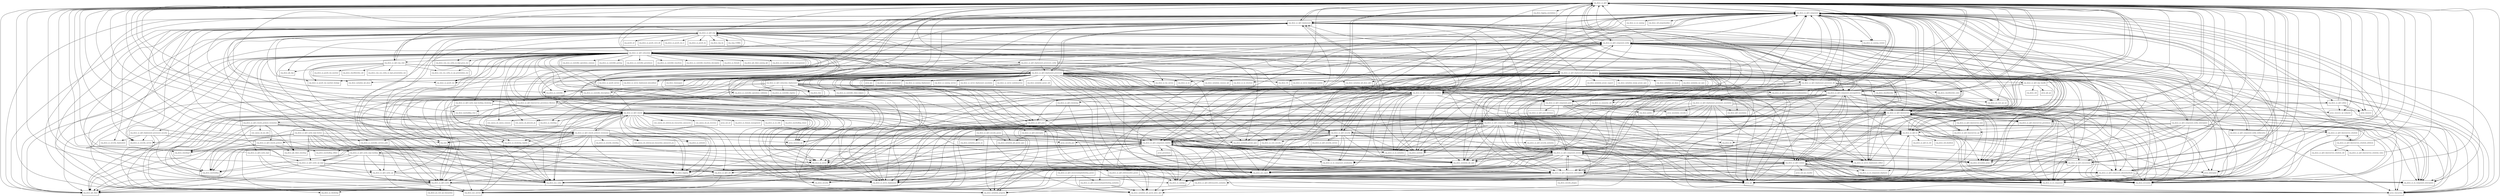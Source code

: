 digraph jboss_as_ejb3_7_4_0_Final_redhat_19_package_dependencies {
  node [shape = box, fontsize=10.0];
  org_jboss_as_ejb3 -> javax_ejb;
  org_jboss_as_ejb3 -> javax_interceptor;
  org_jboss_as_ejb3 -> javax_resource;
  org_jboss_as_ejb3 -> javax_resource_spi;
  org_jboss_as_ejb3 -> javax_resource_spi_endpoint;
  org_jboss_as_ejb3 -> javax_transaction;
  org_jboss_as_ejb3 -> org_jboss_as_controller;
  org_jboss_as_ejb3 -> org_jboss_as_ee_component;
  org_jboss_as_ejb3 -> org_jboss_as_ejb3_component;
  org_jboss_as_ejb3 -> org_jboss_as_ejb3_component_entity;
  org_jboss_as_ejb3 -> org_jboss_as_ejb3_component_messagedriven;
  org_jboss_as_ejb3 -> org_jboss_as_ejb3_component_stateful;
  org_jboss_as_ejb3 -> org_jboss_as_ejb3_concurrency;
  org_jboss_as_ejb3 -> org_jboss_as_ejb3_deployment;
  org_jboss_as_ejb3 -> org_jboss_as_ejb3_subsystem_deployment;
  org_jboss_as_ejb3 -> org_jboss_as_ejb3_timerservice;
  org_jboss_as_ejb3 -> org_jboss_as_ejb3_timerservice_persistence;
  org_jboss_as_ejb3 -> org_jboss_as_ejb3_tx;
  org_jboss_as_ejb3 -> org_jboss_as_naming_context;
  org_jboss_as_ejb3 -> org_jboss_as_server_deployment;
  org_jboss_as_ejb3 -> org_jboss_ejb_client;
  org_jboss_as_ejb3 -> org_jboss_invocation;
  org_jboss_as_ejb3 -> org_jboss_invocation_proxy;
  org_jboss_as_ejb3 -> org_jboss_jandex;
  org_jboss_as_ejb3 -> org_jboss_jca_core_spi_rar;
  org_jboss_as_ejb3 -> org_jboss_logging;
  org_jboss_as_ejb3 -> org_jboss_logging_annotations;
  org_jboss_as_ejb3 -> org_jboss_metadata_ejb_spec;
  org_jboss_as_ejb3 -> org_jboss_msc_service;
  org_jboss_as_ejb3 -> org_jboss_remoting3;
  org_jboss_as_ejb3_cache -> javax_transaction;
  org_jboss_as_ejb3_cache -> org_jboss_as_clustering;
  org_jboss_as_ejb3_cache -> org_jboss_as_ejb3;
  org_jboss_as_ejb3_cache -> org_jboss_as_ejb3_component_stateful;
  org_jboss_as_ejb3_cache -> org_jboss_ejb_client;
  org_jboss_as_ejb3_cache -> org_jboss_jca_core_spi_transaction;
  org_jboss_as_ejb3_cache -> org_jboss_metadata_ejb_parser_jboss_ejb3;
  org_jboss_as_ejb3_cache -> org_jboss_metadata_property;
  org_jboss_as_ejb3_cache -> org_jboss_msc_service;
  org_jboss_as_ejb3_cache_impl -> org_jboss_as_ejb3;
  org_jboss_as_ejb3_cache_impl -> org_jboss_as_ejb3_cache;
  org_jboss_as_ejb3_cache_impl -> org_jboss_as_ejb3_cache_spi;
  org_jboss_as_ejb3_cache_impl -> org_jboss_as_ejb3_cache_spi_impl;
  org_jboss_as_ejb3_cache_impl_backing -> javax_ejb;
  org_jboss_as_ejb3_cache_impl_backing -> org_jboss_as_ejb3;
  org_jboss_as_ejb3_cache_impl_backing -> org_jboss_as_ejb3_cache;
  org_jboss_as_ejb3_cache_impl_backing -> org_jboss_as_ejb3_cache_spi;
  org_jboss_as_ejb3_cache_impl_backing -> org_jboss_as_ejb3_cache_spi_impl;
  org_jboss_as_ejb3_cache_impl_backing -> org_jboss_as_ejb3_component_stateful;
  org_jboss_as_ejb3_cache_impl_backing -> org_jboss_as_server;
  org_jboss_as_ejb3_cache_impl_backing -> org_jboss_ejb_client;
  org_jboss_as_ejb3_cache_impl_backing -> org_jboss_logging;
  org_jboss_as_ejb3_cache_impl_backing -> org_jboss_marshalling;
  org_jboss_as_ejb3_cache_impl_backing_clustering -> org_jboss_as_clustering_registry;
  org_jboss_as_ejb3_cache_impl_backing_clustering -> org_jboss_as_ejb3_cache_spi;
  org_jboss_as_ejb3_cache_impl_backing_clustering -> org_jboss_as_ejb3_remote;
  org_jboss_as_ejb3_cache_impl_backing_clustering -> org_jboss_msc_inject;
  org_jboss_as_ejb3_cache_impl_backing_clustering -> org_jboss_msc_service;
  org_jboss_as_ejb3_cache_impl_backing_clustering -> org_jboss_msc_value;
  org_jboss_as_ejb3_cache_impl_factory -> org_jboss_as_controller_services_path;
  org_jboss_as_ejb3_cache_impl_factory -> org_jboss_as_ejb3_cache;
  org_jboss_as_ejb3_cache_impl_factory -> org_jboss_as_ejb3_cache_impl;
  org_jboss_as_ejb3_cache_impl_factory -> org_jboss_as_ejb3_cache_impl_backing;
  org_jboss_as_ejb3_cache_impl_factory -> org_jboss_as_ejb3_cache_spi;
  org_jboss_as_ejb3_cache_impl_factory -> org_jboss_as_ejb3_cache_spi_impl;
  org_jboss_as_ejb3_cache_impl_factory -> org_jboss_as_ejb3_component_stateful;
  org_jboss_as_ejb3_cache_impl_factory -> org_jboss_as_server;
  org_jboss_as_ejb3_cache_impl_factory -> org_jboss_msc_inject;
  org_jboss_as_ejb3_cache_impl_factory -> org_jboss_msc_service;
  org_jboss_as_ejb3_cache_impl_factory -> org_jboss_msc_value;
  org_jboss_as_ejb3_cache_spi -> javax_ejb;
  org_jboss_as_ejb3_cache_spi -> org_jboss_as_ejb3_cache;
  org_jboss_as_ejb3_cache_spi -> org_jboss_as_ejb3_component_stateful;
  org_jboss_as_ejb3_cache_spi -> org_jboss_msc_service;
  org_jboss_as_ejb3_cache_spi_impl -> javax_ejb;
  org_jboss_as_ejb3_cache_spi_impl -> org_jboss_as_ejb3;
  org_jboss_as_ejb3_cache_spi_impl -> org_jboss_as_ejb3_cache;
  org_jboss_as_ejb3_cache_spi_impl -> org_jboss_as_ejb3_cache_spi;
  org_jboss_as_ejb3_cache_spi_impl -> org_jboss_as_ejb3_component_stateful;
  org_jboss_as_ejb3_cache_spi_impl -> org_jboss_ejb_client;
  org_jboss_as_ejb3_cache_spi_impl -> org_jboss_logging;
  org_jboss_as_ejb3_cache_spi_impl -> org_jboss_marshalling;
  org_jboss_as_ejb3_clustering -> org_jboss_metadata_ejb_parser_jboss_ejb3;
  org_jboss_as_ejb3_clustering -> org_jboss_metadata_property;
  org_jboss_as_ejb3_component -> javax_ejb;
  org_jboss_as_ejb3_component -> javax_interceptor;
  org_jboss_as_ejb3_component -> javax_resource;
  org_jboss_as_ejb3_component -> javax_resource_spi;
  org_jboss_as_ejb3_component -> javax_transaction;
  org_jboss_as_ejb3_component -> org_jboss_as_connector_util;
  org_jboss_as_ejb3_component -> org_jboss_as_core_security;
  org_jboss_as_ejb3_component -> org_jboss_as_ee;
  org_jboss_as_ejb3_component -> org_jboss_as_ee_component;
  org_jboss_as_ejb3_component -> org_jboss_as_ee_component_interceptors;
  org_jboss_as_ejb3_component -> org_jboss_as_ee_naming;
  org_jboss_as_ejb3_component -> org_jboss_as_ejb3;
  org_jboss_as_ejb3_component -> org_jboss_as_ejb3_component_allowedmethods;
  org_jboss_as_ejb3_component -> org_jboss_as_ejb3_component_interceptors;
  org_jboss_as_ejb3_component -> org_jboss_as_ejb3_component_invocationmetrics;
  org_jboss_as_ejb3_component -> org_jboss_as_ejb3_concurrency;
  org_jboss_as_ejb3_component -> org_jboss_as_ejb3_context;
  org_jboss_as_ejb3_component -> org_jboss_as_ejb3_deployment;
  org_jboss_as_ejb3_component -> org_jboss_as_ejb3_inflow;
  org_jboss_as_ejb3_component -> org_jboss_as_ejb3_remote;
  org_jboss_as_ejb3_component -> org_jboss_as_ejb3_security;
  org_jboss_as_ejb3_component -> org_jboss_as_ejb3_timerservice;
  org_jboss_as_ejb3_component -> org_jboss_as_ejb3_tx;
  org_jboss_as_ejb3_component -> org_jboss_as_naming;
  org_jboss_as_ejb3_component -> org_jboss_as_naming_context;
  org_jboss_as_ejb3_component -> org_jboss_as_security_service;
  org_jboss_as_ejb3_component -> org_jboss_as_server;
  org_jboss_as_ejb3_component -> org_jboss_as_server_deployment;
  org_jboss_as_ejb3_component -> org_jboss_as_server_deployment_reflect;
  org_jboss_as_ejb3_component -> org_jboss_as_txn_service;
  org_jboss_as_ejb3_component -> org_jboss_ejb_client;
  org_jboss_as_ejb3_component -> org_jboss_invocation;
  org_jboss_as_ejb3_component -> org_jboss_invocation_proxy;
  org_jboss_as_ejb3_component -> org_jboss_jca_core_spi_rar;
  org_jboss_as_ejb3_component -> org_jboss_logging;
  org_jboss_as_ejb3_component -> org_jboss_metadata_ejb_spec;
  org_jboss_as_ejb3_component -> org_jboss_metadata_javaee_spec;
  org_jboss_as_ejb3_component -> org_jboss_msc_inject;
  org_jboss_as_ejb3_component -> org_jboss_msc_service;
  org_jboss_as_ejb3_component -> org_jboss_msc_value;
  org_jboss_as_ejb3_component -> org_jboss_util_propertyeditor;
  org_jboss_as_ejb3_component_allowedmethods -> org_jboss_as_ee_component;
  org_jboss_as_ejb3_component_allowedmethods -> org_jboss_as_ee_component_interceptors;
  org_jboss_as_ejb3_component_allowedmethods -> org_jboss_as_ejb3;
  org_jboss_as_ejb3_component_allowedmethods -> org_jboss_as_ejb3_component;
  org_jboss_as_ejb3_component_allowedmethods -> org_jboss_as_ejb3_component_stateful;
  org_jboss_as_ejb3_component_allowedmethods -> org_jboss_as_ejb3_context;
  org_jboss_as_ejb3_component_allowedmethods -> org_jboss_invocation;
  org_jboss_as_ejb3_component_entity -> javax_ejb;
  org_jboss_as_ejb3_component_entity -> javax_transaction;
  org_jboss_as_ejb3_component_entity -> org_jboss_as_ee_component;
  org_jboss_as_ejb3_component_entity -> org_jboss_as_ee_component_interceptors;
  org_jboss_as_ejb3_component_entity -> org_jboss_as_ee_component_serialization;
  org_jboss_as_ejb3_component_entity -> org_jboss_as_ejb3;
  org_jboss_as_ejb3_component_entity -> org_jboss_as_ejb3_component;
  org_jboss_as_ejb3_component_entity -> org_jboss_as_ejb3_component_allowedmethods;
  org_jboss_as_ejb3_component_entity -> org_jboss_as_ejb3_component_entity_entitycache;
  org_jboss_as_ejb3_component_entity -> org_jboss_as_ejb3_component_entity_interceptors;
  org_jboss_as_ejb3_component_entity -> org_jboss_as_ejb3_component_interceptors;
  org_jboss_as_ejb3_component_entity -> org_jboss_as_ejb3_component_pool;
  org_jboss_as_ejb3_component_entity -> org_jboss_as_ejb3_context;
  org_jboss_as_ejb3_component_entity -> org_jboss_as_ejb3_deployment;
  org_jboss_as_ejb3_component_entity -> org_jboss_as_ejb3_pool;
  org_jboss_as_ejb3_component_entity -> org_jboss_as_ejb3_subsystem;
  org_jboss_as_ejb3_component_entity -> org_jboss_as_ejb3_timerservice;
  org_jboss_as_ejb3_component_entity -> org_jboss_as_ejb3_tx;
  org_jboss_as_ejb3_component_entity -> org_jboss_as_naming;
  org_jboss_as_ejb3_component_entity -> org_jboss_as_server_deployment;
  org_jboss_as_ejb3_component_entity -> org_jboss_as_server_deployment_reflect;
  org_jboss_as_ejb3_component_entity -> org_jboss_ejb_client;
  org_jboss_as_ejb3_component_entity -> org_jboss_invocation;
  org_jboss_as_ejb3_component_entity -> org_jboss_invocation_proxy;
  org_jboss_as_ejb3_component_entity -> org_jboss_metadata_ejb_spec;
  org_jboss_as_ejb3_component_entity -> org_jboss_modules;
  org_jboss_as_ejb3_component_entity -> org_jboss_msc_inject;
  org_jboss_as_ejb3_component_entity -> org_jboss_msc_service;
  org_jboss_as_ejb3_component_entity -> org_jboss_msc_value;
  org_jboss_as_ejb3_component_entity_entitycache -> javax_ejb;
  org_jboss_as_ejb3_component_entity_entitycache -> javax_transaction;
  org_jboss_as_ejb3_component_entity_entitycache -> org_jboss_as_ejb3;
  org_jboss_as_ejb3_component_entity_entitycache -> org_jboss_as_ejb3_component_entity;
  org_jboss_as_ejb3_component_entity_interceptors -> javax_ejb;
  org_jboss_as_ejb3_component_entity_interceptors -> javax_transaction;
  org_jboss_as_ejb3_component_entity_interceptors -> org_jboss_as_ee_component;
  org_jboss_as_ejb3_component_entity_interceptors -> org_jboss_as_ee_component_interceptors;
  org_jboss_as_ejb3_component_entity_interceptors -> org_jboss_as_ejb3;
  org_jboss_as_ejb3_component_entity_interceptors -> org_jboss_as_ejb3_component;
  org_jboss_as_ejb3_component_entity_interceptors -> org_jboss_as_ejb3_component_entity;
  org_jboss_as_ejb3_component_entity_interceptors -> org_jboss_as_ejb3_component_entity_entitycache;
  org_jboss_as_ejb3_component_entity_interceptors -> org_jboss_as_ejb3_component_interceptors;
  org_jboss_as_ejb3_component_entity_interceptors -> org_jboss_as_ejb3_component_stateful;
  org_jboss_as_ejb3_component_entity_interceptors -> org_jboss_as_ejb3_timerservice_spi;
  org_jboss_as_ejb3_component_entity_interceptors -> org_jboss_as_ejb3_tx;
  org_jboss_as_ejb3_component_entity_interceptors -> org_jboss_as_naming;
  org_jboss_as_ejb3_component_entity_interceptors -> org_jboss_invocation;
  org_jboss_as_ejb3_component_entity_interceptors -> org_jboss_msc_value;
  org_jboss_as_ejb3_component_interceptors -> javax_ejb;
  org_jboss_as_ejb3_component_interceptors -> org_jboss_as_ee_component;
  org_jboss_as_ejb3_component_interceptors -> org_jboss_as_ee_component_interceptors;
  org_jboss_as_ejb3_component_interceptors -> org_jboss_as_ejb3;
  org_jboss_as_ejb3_component_interceptors -> org_jboss_as_ejb3_component;
  org_jboss_as_ejb3_component_interceptors -> org_jboss_as_ejb3_component_session;
  org_jboss_as_ejb3_component_interceptors -> org_jboss_as_ejb3_context;
  org_jboss_as_ejb3_component_interceptors -> org_jboss_as_ejb3_tx;
  org_jboss_as_ejb3_component_interceptors -> org_jboss_as_naming;
  org_jboss_as_ejb3_component_interceptors -> org_jboss_as_server_deployment;
  org_jboss_as_ejb3_component_interceptors -> org_jboss_ejb_client;
  org_jboss_as_ejb3_component_interceptors -> org_jboss_invocation;
  org_jboss_as_ejb3_component_interceptors -> org_jboss_msc_value;
  org_jboss_as_ejb3_component_interceptors -> org_jboss_security;
  org_jboss_as_ejb3_component_interceptors -> org_jboss_security_plugins;
  org_jboss_as_ejb3_component_invocationmetrics -> org_jboss_as_ejb3_component;
  org_jboss_as_ejb3_component_invocationmetrics -> org_jboss_as_ejb3_component_interceptors;
  org_jboss_as_ejb3_component_invocationmetrics -> org_jboss_invocation;
  org_jboss_as_ejb3_component_messagedriven -> javax_ejb;
  org_jboss_as_ejb3_component_messagedriven -> javax_resource;
  org_jboss_as_ejb3_component_messagedriven -> javax_resource_spi;
  org_jboss_as_ejb3_component_messagedriven -> javax_resource_spi_endpoint;
  org_jboss_as_ejb3_component_messagedriven -> javax_transaction;
  org_jboss_as_ejb3_component_messagedriven -> org_jboss_as_connector_util;
  org_jboss_as_ejb3_component_messagedriven -> org_jboss_as_ee_component;
  org_jboss_as_ejb3_component_messagedriven -> org_jboss_as_ee_component_interceptors;
  org_jboss_as_ejb3_component_messagedriven -> org_jboss_as_ee_metadata;
  org_jboss_as_ejb3_component_messagedriven -> org_jboss_as_ejb3;
  org_jboss_as_ejb3_component_messagedriven -> org_jboss_as_ejb3_component;
  org_jboss_as_ejb3_component_messagedriven -> org_jboss_as_ejb3_component_allowedmethods;
  org_jboss_as_ejb3_component_messagedriven -> org_jboss_as_ejb3_component_interceptors;
  org_jboss_as_ejb3_component_messagedriven -> org_jboss_as_ejb3_component_pool;
  org_jboss_as_ejb3_component_messagedriven -> org_jboss_as_ejb3_context;
  org_jboss_as_ejb3_component_messagedriven -> org_jboss_as_ejb3_deployment;
  org_jboss_as_ejb3_component_messagedriven -> org_jboss_as_ejb3_inflow;
  org_jboss_as_ejb3_component_messagedriven -> org_jboss_as_ejb3_pool;
  org_jboss_as_ejb3_component_messagedriven -> org_jboss_as_ejb3_tx;
  org_jboss_as_ejb3_component_messagedriven -> org_jboss_as_server_deployment;
  org_jboss_as_ejb3_component_messagedriven -> org_jboss_as_server_deployment_reflect;
  org_jboss_as_ejb3_component_messagedriven -> org_jboss_invocation;
  org_jboss_as_ejb3_component_messagedriven -> org_jboss_invocation_proxy;
  org_jboss_as_ejb3_component_messagedriven -> org_jboss_jca_core_spi_rar;
  org_jboss_as_ejb3_component_messagedriven -> org_jboss_metadata_ejb_spec;
  org_jboss_as_ejb3_component_messagedriven -> org_jboss_modules;
  org_jboss_as_ejb3_component_messagedriven -> org_jboss_msc_inject;
  org_jboss_as_ejb3_component_messagedriven -> org_jboss_msc_service;
  org_jboss_as_ejb3_component_messagedriven -> org_jboss_msc_value;
  org_jboss_as_ejb3_component_pool -> javax_ejb;
  org_jboss_as_ejb3_component_pool -> org_jboss_as_ee_component;
  org_jboss_as_ejb3_component_pool -> org_jboss_as_ejb3;
  org_jboss_as_ejb3_component_pool -> org_jboss_as_ejb3_component;
  org_jboss_as_ejb3_component_pool -> org_jboss_as_ejb3_component_interceptors;
  org_jboss_as_ejb3_component_pool -> org_jboss_as_ejb3_pool;
  org_jboss_as_ejb3_component_pool -> org_jboss_as_ejb3_pool_strictmax;
  org_jboss_as_ejb3_component_pool -> org_jboss_as_ejb3_tx;
  org_jboss_as_ejb3_component_pool -> org_jboss_invocation;
  org_jboss_as_ejb3_component_pool -> org_jboss_msc_service;
  org_jboss_as_ejb3_component_session -> javax_ejb;
  org_jboss_as_ejb3_component_session -> org_jboss_as_ee_component;
  org_jboss_as_ejb3_component_session -> org_jboss_as_ee_component_interceptors;
  org_jboss_as_ejb3_component_session -> org_jboss_as_ee_component_serialization;
  org_jboss_as_ejb3_component_session -> org_jboss_as_ejb3;
  org_jboss_as_ejb3_component_session -> org_jboss_as_ejb3_component;
  org_jboss_as_ejb3_component_session -> org_jboss_as_ejb3_component_allowedmethods;
  org_jboss_as_ejb3_component_session -> org_jboss_as_ejb3_component_interceptors;
  org_jboss_as_ejb3_component_session -> org_jboss_as_ejb3_concurrency;
  org_jboss_as_ejb3_component_session -> org_jboss_as_ejb3_context;
  org_jboss_as_ejb3_component_session -> org_jboss_as_ejb3_deployment;
  org_jboss_as_ejb3_component_session -> org_jboss_as_ejb3_tx;
  org_jboss_as_ejb3_component_session -> org_jboss_as_naming;
  org_jboss_as_ejb3_component_session -> org_jboss_as_server;
  org_jboss_as_ejb3_component_session -> org_jboss_as_server_deployment;
  org_jboss_as_ejb3_component_session -> org_jboss_as_server_deployment_reflect;
  org_jboss_as_ejb3_component_session -> org_jboss_ejb_client;
  org_jboss_as_ejb3_component_session -> org_jboss_invocation;
  org_jboss_as_ejb3_component_session -> org_jboss_invocation_proxy;
  org_jboss_as_ejb3_component_session -> org_jboss_metadata_ejb_spec;
  org_jboss_as_ejb3_component_session -> org_jboss_msc_inject;
  org_jboss_as_ejb3_component_session -> org_jboss_msc_service;
  org_jboss_as_ejb3_component_session -> org_jboss_msc_value;
  org_jboss_as_ejb3_component_singleton -> javax_ejb;
  org_jboss_as_ejb3_component_singleton -> org_jboss_as_ee_component;
  org_jboss_as_ejb3_component_singleton -> org_jboss_as_ee_component_interceptors;
  org_jboss_as_ejb3_component_singleton -> org_jboss_as_ee_component_serialization;
  org_jboss_as_ejb3_component_singleton -> org_jboss_as_ee_metadata;
  org_jboss_as_ejb3_component_singleton -> org_jboss_as_ejb3;
  org_jboss_as_ejb3_component_singleton -> org_jboss_as_ejb3_component;
  org_jboss_as_ejb3_component_singleton -> org_jboss_as_ejb3_component_allowedmethods;
  org_jboss_as_ejb3_component_singleton -> org_jboss_as_ejb3_component_interceptors;
  org_jboss_as_ejb3_component_singleton -> org_jboss_as_ejb3_component_session;
  org_jboss_as_ejb3_component_singleton -> org_jboss_as_ejb3_concurrency;
  org_jboss_as_ejb3_component_singleton -> org_jboss_as_ejb3_deployment;
  org_jboss_as_ejb3_component_singleton -> org_jboss_as_ejb3_security;
  org_jboss_as_ejb3_component_singleton -> org_jboss_as_ejb3_tx;
  org_jboss_as_ejb3_component_singleton -> org_jboss_as_server;
  org_jboss_as_ejb3_component_singleton -> org_jboss_as_server_deployment;
  org_jboss_as_ejb3_component_singleton -> org_jboss_as_server_deployment_reflect;
  org_jboss_as_ejb3_component_singleton -> org_jboss_ejb_client;
  org_jboss_as_ejb3_component_singleton -> org_jboss_invocation;
  org_jboss_as_ejb3_component_singleton -> org_jboss_invocation_proxy;
  org_jboss_as_ejb3_component_singleton -> org_jboss_metadata_ejb_spec;
  org_jboss_as_ejb3_component_singleton -> org_jboss_modules;
  org_jboss_as_ejb3_component_singleton -> org_jboss_msc_inject;
  org_jboss_as_ejb3_component_singleton -> org_jboss_msc_service;
  org_jboss_as_ejb3_component_singleton -> org_jboss_msc_value;
  org_jboss_as_ejb3_component_stateful -> javax_ejb;
  org_jboss_as_ejb3_component_stateful -> javax_persistence;
  org_jboss_as_ejb3_component_stateful -> javax_transaction;
  org_jboss_as_ejb3_component_stateful -> org_jboss_as_clustering;
  org_jboss_as_ejb3_component_stateful -> org_jboss_as_ee_component;
  org_jboss_as_ejb3_component_stateful -> org_jboss_as_ee_component_interceptors;
  org_jboss_as_ejb3_component_stateful -> org_jboss_as_ee_component_serialization;
  org_jboss_as_ejb3_component_stateful -> org_jboss_as_ee_metadata;
  org_jboss_as_ejb3_component_stateful -> org_jboss_as_ejb3;
  org_jboss_as_ejb3_component_stateful -> org_jboss_as_ejb3_cache;
  org_jboss_as_ejb3_component_stateful -> org_jboss_as_ejb3_cache_impl_backing;
  org_jboss_as_ejb3_component_stateful -> org_jboss_as_ejb3_cache_spi_impl;
  org_jboss_as_ejb3_component_stateful -> org_jboss_as_ejb3_component;
  org_jboss_as_ejb3_component_stateful -> org_jboss_as_ejb3_component_allowedmethods;
  org_jboss_as_ejb3_component_stateful -> org_jboss_as_ejb3_component_interceptors;
  org_jboss_as_ejb3_component_stateful -> org_jboss_as_ejb3_component_session;
  org_jboss_as_ejb3_component_stateful -> org_jboss_as_ejb3_concurrency;
  org_jboss_as_ejb3_component_stateful -> org_jboss_as_ejb3_deployment;
  org_jboss_as_ejb3_component_stateful -> org_jboss_as_ejb3_tx;
  org_jboss_as_ejb3_component_stateful -> org_jboss_as_naming;
  org_jboss_as_ejb3_component_stateful -> org_jboss_as_server;
  org_jboss_as_ejb3_component_stateful -> org_jboss_as_server_deployment;
  org_jboss_as_ejb3_component_stateful -> org_jboss_as_server_deployment_reflect;
  org_jboss_as_ejb3_component_stateful -> org_jboss_ejb_client;
  org_jboss_as_ejb3_component_stateful -> org_jboss_invocation;
  org_jboss_as_ejb3_component_stateful -> org_jboss_invocation_proxy;
  org_jboss_as_ejb3_component_stateful -> org_jboss_marshalling;
  org_jboss_as_ejb3_component_stateful -> org_jboss_marshalling_reflect;
  org_jboss_as_ejb3_component_stateful -> org_jboss_metadata_ejb_spec;
  org_jboss_as_ejb3_component_stateful -> org_jboss_modules;
  org_jboss_as_ejb3_component_stateful -> org_jboss_msc_inject;
  org_jboss_as_ejb3_component_stateful -> org_jboss_msc_service;
  org_jboss_as_ejb3_component_stateful -> org_jboss_msc_value;
  org_jboss_as_ejb3_component_stateless -> javax_ejb;
  org_jboss_as_ejb3_component_stateless -> org_jboss_as_ee_component;
  org_jboss_as_ejb3_component_stateless -> org_jboss_as_ee_component_interceptors;
  org_jboss_as_ejb3_component_stateless -> org_jboss_as_ee_component_serialization;
  org_jboss_as_ejb3_component_stateless -> org_jboss_as_ee_metadata;
  org_jboss_as_ejb3_component_stateless -> org_jboss_as_ejb3;
  org_jboss_as_ejb3_component_stateless -> org_jboss_as_ejb3_cache;
  org_jboss_as_ejb3_component_stateless -> org_jboss_as_ejb3_cache_impl_backing_clustering;
  org_jboss_as_ejb3_component_stateless -> org_jboss_as_ejb3_component;
  org_jboss_as_ejb3_component_stateless -> org_jboss_as_ejb3_component_allowedmethods;
  org_jboss_as_ejb3_component_stateless -> org_jboss_as_ejb3_component_interceptors;
  org_jboss_as_ejb3_component_stateless -> org_jboss_as_ejb3_component_pool;
  org_jboss_as_ejb3_component_stateless -> org_jboss_as_ejb3_component_session;
  org_jboss_as_ejb3_component_stateless -> org_jboss_as_ejb3_deployment;
  org_jboss_as_ejb3_component_stateless -> org_jboss_as_ejb3_pool;
  org_jboss_as_ejb3_component_stateless -> org_jboss_as_ejb3_tx;
  org_jboss_as_ejb3_component_stateless -> org_jboss_as_server_deployment;
  org_jboss_as_ejb3_component_stateless -> org_jboss_as_server_deployment_reflect;
  org_jboss_as_ejb3_component_stateless -> org_jboss_ejb_client;
  org_jboss_as_ejb3_component_stateless -> org_jboss_invocation;
  org_jboss_as_ejb3_component_stateless -> org_jboss_invocation_proxy;
  org_jboss_as_ejb3_component_stateless -> org_jboss_metadata_ejb_spec;
  org_jboss_as_ejb3_component_stateless -> org_jboss_modules;
  org_jboss_as_ejb3_component_stateless -> org_jboss_msc_inject;
  org_jboss_as_ejb3_component_stateless -> org_jboss_msc_service;
  org_jboss_as_ejb3_component_stateless -> org_jboss_msc_value;
  org_jboss_as_ejb3_concurrency -> javax_ejb;
  org_jboss_as_ejb3_concurrency -> javax_interceptor;
  org_jboss_as_ejb3_concurrency -> org_jboss_as_ee_component;
  org_jboss_as_ejb3_concurrency -> org_jboss_as_ejb3;
  org_jboss_as_ejb3_concurrency -> org_jboss_invocation;
  org_jboss_as_ejb3_concurrency -> org_jboss_logging;
  org_jboss_as_ejb3_context -> javax_ejb;
  org_jboss_as_ejb3_context -> javax_transaction;
  org_jboss_as_ejb3_context -> javax_xml_rpc_handler;
  org_jboss_as_ejb3_context -> org_jboss_as_ee_component;
  org_jboss_as_ejb3_context -> org_jboss_as_ee_component_deployers;
  org_jboss_as_ejb3_context -> org_jboss_as_ejb3;
  org_jboss_as_ejb3_context -> org_jboss_as_ejb3_component;
  org_jboss_as_ejb3_context -> org_jboss_as_ejb3_component_allowedmethods;
  org_jboss_as_ejb3_context -> org_jboss_as_ejb3_component_entity;
  org_jboss_as_ejb3_context -> org_jboss_as_ejb3_component_interceptors;
  org_jboss_as_ejb3_context -> org_jboss_as_ejb3_component_messagedriven;
  org_jboss_as_ejb3_context -> org_jboss_as_ejb3_component_session;
  org_jboss_as_ejb3_context -> org_jboss_as_ejb3_component_stateful;
  org_jboss_as_ejb3_context -> org_jboss_as_ejb3_util;
  org_jboss_as_ejb3_context -> org_jboss_as_naming;
  org_jboss_as_ejb3_context -> org_jboss_as_server_deployment;
  org_jboss_as_ejb3_context -> org_jboss_invocation;
  org_jboss_as_ejb3_context -> org_jboss_msc_inject;
  org_jboss_as_ejb3_context -> org_jboss_msc_service;
  org_jboss_as_ejb3_deliveryactive_metadata -> org_jboss_metadata_ejb_parser_jboss_ejb3;
  org_jboss_as_ejb3_deliveryactive_parser -> org_jboss_as_ejb3_deliveryactive_metadata;
  org_jboss_as_ejb3_deliveryactive_parser -> org_jboss_metadata_ejb_parser_jboss_ejb3;
  org_jboss_as_ejb3_deliveryactive_parser -> org_jboss_metadata_property;
  org_jboss_as_ejb3_deployment -> org_jboss_as_ee_component;
  org_jboss_as_ejb3_deployment -> org_jboss_as_ejb3;
  org_jboss_as_ejb3_deployment -> org_jboss_as_ejb3_component;
  org_jboss_as_ejb3_deployment -> org_jboss_as_ejb3_component_messagedriven;
  org_jboss_as_ejb3_deployment -> org_jboss_as_ejb3_component_session;
  org_jboss_as_ejb3_deployment -> org_jboss_as_ejb3_deployment_processors;
  org_jboss_as_ejb3_deployment -> org_jboss_as_ejb3_iiop;
  org_jboss_as_ejb3_deployment -> org_jboss_as_ejb3_security;
  org_jboss_as_ejb3_deployment -> org_jboss_as_ejb3_subsystem_deployment;
  org_jboss_as_ejb3_deployment -> org_jboss_as_ejb3_tx;
  org_jboss_as_ejb3_deployment -> org_jboss_as_security_deployment;
  org_jboss_as_ejb3_deployment -> org_jboss_as_security_service;
  org_jboss_as_ejb3_deployment -> org_jboss_as_server_deployment;
  org_jboss_as_ejb3_deployment -> org_jboss_ejb_client;
  org_jboss_as_ejb3_deployment -> org_jboss_metadata_ejb_spec;
  org_jboss_as_ejb3_deployment -> org_jboss_msc_service;
  org_jboss_as_ejb3_deployment -> org_jboss_msc_value;
  org_jboss_as_ejb3_deployment_processors -> javax_ejb;
  org_jboss_as_ejb3_deployment_processors -> javax_interceptor;
  org_jboss_as_ejb3_deployment_processors -> javax_jms;
  org_jboss_as_ejb3_deployment_processors -> org_jboss_as_controller;
  org_jboss_as_ejb3_deployment_processors -> org_jboss_as_ee;
  org_jboss_as_ejb3_deployment_processors -> org_jboss_as_ee_component;
  org_jboss_as_ejb3_deployment_processors -> org_jboss_as_ee_component_deployers;
  org_jboss_as_ejb3_deployment_processors -> org_jboss_as_ee_component_interceptors;
  org_jboss_as_ejb3_deployment_processors -> org_jboss_as_ee_metadata;
  org_jboss_as_ejb3_deployment_processors -> org_jboss_as_ee_structure;
  org_jboss_as_ejb3_deployment_processors -> org_jboss_as_ejb3;
  org_jboss_as_ejb3_deployment_processors -> org_jboss_as_ejb3_cache;
  org_jboss_as_ejb3_deployment_processors -> org_jboss_as_ejb3_clustering;
  org_jboss_as_ejb3_deployment_processors -> org_jboss_as_ejb3_component;
  org_jboss_as_ejb3_deployment_processors -> org_jboss_as_ejb3_component_entity;
  org_jboss_as_ejb3_deployment_processors -> org_jboss_as_ejb3_component_interceptors;
  org_jboss_as_ejb3_deployment_processors -> org_jboss_as_ejb3_component_messagedriven;
  org_jboss_as_ejb3_deployment_processors -> org_jboss_as_ejb3_component_session;
  org_jboss_as_ejb3_deployment_processors -> org_jboss_as_ejb3_component_singleton;
  org_jboss_as_ejb3_deployment_processors -> org_jboss_as_ejb3_component_stateful;
  org_jboss_as_ejb3_deployment_processors -> org_jboss_as_ejb3_component_stateless;
  org_jboss_as_ejb3_deployment_processors -> org_jboss_as_ejb3_context;
  org_jboss_as_ejb3_deployment_processors -> org_jboss_as_ejb3_deliveryactive_parser;
  org_jboss_as_ejb3_deployment_processors -> org_jboss_as_ejb3_deployment;
  org_jboss_as_ejb3_deployment_processors -> org_jboss_as_ejb3_iiop;
  org_jboss_as_ejb3_deployment_processors -> org_jboss_as_ejb3_iiop_handle;
  org_jboss_as_ejb3_deployment_processors -> org_jboss_as_ejb3_interceptor;
  org_jboss_as_ejb3_deployment_processors -> org_jboss_as_ejb3_pool;
  org_jboss_as_ejb3_deployment_processors -> org_jboss_as_ejb3_remote;
  org_jboss_as_ejb3_deployment_processors -> org_jboss_as_ejb3_resourceadapterbinding_parser;
  org_jboss_as_ejb3_deployment_processors -> org_jboss_as_ejb3_security_parser;
  org_jboss_as_ejb3_deployment_processors -> org_jboss_as_ejb3_subsystem;
  org_jboss_as_ejb3_deployment_processors -> org_jboss_as_ejb3_subsystem_deployment;
  org_jboss_as_ejb3_deployment_processors -> org_jboss_as_ejb3_timerservice;
  org_jboss_as_ejb3_deployment_processors -> org_jboss_as_ejb3_timerservice_persistence;
  org_jboss_as_ejb3_deployment_processors -> org_jboss_as_ejb3_timerservice_persistence_filestore;
  org_jboss_as_ejb3_deployment_processors -> org_jboss_as_ejb3_timerservice_spi;
  org_jboss_as_ejb3_deployment_processors -> org_jboss_as_ejb3_util;
  org_jboss_as_ejb3_deployment_processors -> org_jboss_as_jacorb_deployment;
  org_jboss_as_ejb3_deployment_processors -> org_jboss_as_jacorb_rmi;
  org_jboss_as_ejb3_deployment_processors -> org_jboss_as_jacorb_rmi_marshal_strategy;
  org_jboss_as_ejb3_deployment_processors -> org_jboss_as_jacorb_service;
  org_jboss_as_ejb3_deployment_processors -> org_jboss_as_naming;
  org_jboss_as_ejb3_deployment_processors -> org_jboss_as_naming_deployment;
  org_jboss_as_ejb3_deployment_processors -> org_jboss_as_naming_service;
  org_jboss_as_ejb3_deployment_processors -> org_jboss_as_remoting;
  org_jboss_as_ejb3_deployment_processors -> org_jboss_as_server;
  org_jboss_as_ejb3_deployment_processors -> org_jboss_as_server_deployment;
  org_jboss_as_ejb3_deployment_processors -> org_jboss_as_server_deployment_annotation;
  org_jboss_as_ejb3_deployment_processors -> org_jboss_as_server_deployment_jbossallxml;
  org_jboss_as_ejb3_deployment_processors -> org_jboss_as_server_deployment_module;
  org_jboss_as_ejb3_deployment_processors -> org_jboss_as_server_deployment_reflect;
  org_jboss_as_ejb3_deployment_processors -> org_jboss_as_server_moduleservice;
  org_jboss_as_ejb3_deployment_processors -> org_jboss_as_txn_service;
  org_jboss_as_ejb3_deployment_processors -> org_jboss_dmr;
  org_jboss_as_ejb3_deployment_processors -> org_jboss_ejb_client;
  org_jboss_as_ejb3_deployment_processors -> org_jboss_invocation;
  org_jboss_as_ejb3_deployment_processors -> org_jboss_invocation_proxy;
  org_jboss_as_ejb3_deployment_processors -> org_jboss_jandex;
  org_jboss_as_ejb3_deployment_processors -> org_jboss_logging;
  org_jboss_as_ejb3_deployment_processors -> org_jboss_metadata_common_ejb;
  org_jboss_as_ejb3_deployment_processors -> org_jboss_metadata_ejb_jboss;
  org_jboss_as_ejb3_deployment_processors -> org_jboss_metadata_ejb_jboss_ejb3;
  org_jboss_as_ejb3_deployment_processors -> org_jboss_metadata_ejb_parser_jboss_ejb3;
  org_jboss_as_ejb3_deployment_processors -> org_jboss_metadata_ejb_parser_spec;
  org_jboss_as_ejb3_deployment_processors -> org_jboss_metadata_ejb_spec;
  org_jboss_as_ejb3_deployment_processors -> org_jboss_metadata_javaee_spec;
  org_jboss_as_ejb3_deployment_processors -> org_jboss_metadata_parser_util;
  org_jboss_as_ejb3_deployment_processors -> org_jboss_metadata_property;
  org_jboss_as_ejb3_deployment_processors -> org_jboss_modules;
  org_jboss_as_ejb3_deployment_processors -> org_jboss_msc_inject;
  org_jboss_as_ejb3_deployment_processors -> org_jboss_msc_service;
  org_jboss_as_ejb3_deployment_processors -> org_jboss_msc_value;
  org_jboss_as_ejb3_deployment_processors -> org_jboss_staxmapper;
  org_jboss_as_ejb3_deployment_processors -> org_jboss_vfs;
  org_jboss_as_ejb3_deployment_processors -> org_xnio;
  org_jboss_as_ejb3_deployment_processors_annotation -> javax_annotation_security;
  org_jboss_as_ejb3_deployment_processors_annotation -> javax_ejb;
  org_jboss_as_ejb3_deployment_processors_annotation -> org_jboss_as_ee_component_deployers;
  org_jboss_as_ejb3_deployment_processors_annotation -> org_jboss_as_ee_metadata;
  org_jboss_as_ejb3_deployment_processors_annotation -> org_jboss_as_ejb3;
  org_jboss_as_ejb3_deployment_processors_annotation -> org_jboss_as_ejb3_cache;
  org_jboss_as_ejb3_deployment_processors_annotation -> org_jboss_as_ejb3_component_session;
  org_jboss_as_ejb3_deployment_processors_annotation -> org_jboss_as_ejb3_component_stateful;
  org_jboss_as_ejb3_deployment_processors_annotation -> org_jboss_as_ejb3_concurrency;
  org_jboss_as_ejb3_deployment_processors_annotation -> org_jboss_as_ejb3_timerservice;
  org_jboss_as_ejb3_deployment_processors_annotation -> org_jboss_as_ejb3_util;
  org_jboss_as_ejb3_deployment_processors_annotation -> org_jboss_ejb3_annotation;
  org_jboss_as_ejb3_deployment_processors_annotation -> org_jboss_jandex;
  org_jboss_as_ejb3_deployment_processors_dd -> javax_interceptor;
  org_jboss_as_ejb3_deployment_processors_dd -> org_jboss_as_ee_component;
  org_jboss_as_ejb3_deployment_processors_dd -> org_jboss_as_ee_component_interceptors;
  org_jboss_as_ejb3_deployment_processors_dd -> org_jboss_as_ejb3;
  org_jboss_as_ejb3_deployment_processors_dd -> org_jboss_as_ejb3_component;
  org_jboss_as_ejb3_deployment_processors_dd -> org_jboss_as_ejb3_component_messagedriven;
  org_jboss_as_ejb3_deployment_processors_dd -> org_jboss_as_ejb3_component_session;
  org_jboss_as_ejb3_deployment_processors_dd -> org_jboss_as_ejb3_component_stateless;
  org_jboss_as_ejb3_deployment_processors_dd -> org_jboss_as_ejb3_deployment;
  org_jboss_as_ejb3_deployment_processors_dd -> org_jboss_as_ejb3_interceptor;
  org_jboss_as_ejb3_deployment_processors_dd -> org_jboss_as_server_deployment;
  org_jboss_as_ejb3_deployment_processors_dd -> org_jboss_as_server_deployment_reflect;
  org_jboss_as_ejb3_deployment_processors_dd -> org_jboss_invocation_proxy;
  org_jboss_as_ejb3_deployment_processors_dd -> org_jboss_logging;
  org_jboss_as_ejb3_deployment_processors_dd -> org_jboss_metadata_ejb_spec;
  org_jboss_as_ejb3_deployment_processors_dd -> org_jboss_metadata_javaee_spec;
  org_jboss_as_ejb3_deployment_processors_dd -> org_jboss_modules;
  org_jboss_as_ejb3_deployment_processors_entity -> org_jboss_as_ee_component;
  org_jboss_as_ejb3_deployment_processors_entity -> org_jboss_as_ejb3_component_entity;
  org_jboss_as_ejb3_deployment_processors_entity -> org_jboss_as_ejb3_deployment;
  org_jboss_as_ejb3_deployment_processors_entity -> org_jboss_as_ejb3_deployment_processors;
  org_jboss_as_ejb3_deployment_processors_entity -> org_jboss_as_server_deployment;
  org_jboss_as_ejb3_deployment_processors_entity -> org_jboss_logging;
  org_jboss_as_ejb3_deployment_processors_entity -> org_jboss_metadata_ejb_spec;
  org_jboss_as_ejb3_deployment_processors_entity -> org_jboss_metadata_javaee_spec;
  org_jboss_as_ejb3_deployment_processors_entity -> org_jboss_msc_service;
  org_jboss_as_ejb3_deployment_processors_merging -> javax_annotation_security;
  org_jboss_as_ejb3_deployment_processors_merging -> javax_ejb;
  org_jboss_as_ejb3_deployment_processors_merging -> org_jboss_as_ee_component;
  org_jboss_as_ejb3_deployment_processors_merging -> org_jboss_as_ee_component_interceptors;
  org_jboss_as_ejb3_deployment_processors_merging -> org_jboss_as_ee_metadata;
  org_jboss_as_ejb3_deployment_processors_merging -> org_jboss_as_ee_structure;
  org_jboss_as_ejb3_deployment_processors_merging -> org_jboss_as_ejb3;
  org_jboss_as_ejb3_deployment_processors_merging -> org_jboss_as_ejb3_cache;
  org_jboss_as_ejb3_deployment_processors_merging -> org_jboss_as_ejb3_clustering;
  org_jboss_as_ejb3_deployment_processors_merging -> org_jboss_as_ejb3_component;
  org_jboss_as_ejb3_deployment_processors_merging -> org_jboss_as_ejb3_component_entity;
  org_jboss_as_ejb3_deployment_processors_merging -> org_jboss_as_ejb3_component_interceptors;
  org_jboss_as_ejb3_deployment_processors_merging -> org_jboss_as_ejb3_component_messagedriven;
  org_jboss_as_ejb3_deployment_processors_merging -> org_jboss_as_ejb3_component_session;
  org_jboss_as_ejb3_deployment_processors_merging -> org_jboss_as_ejb3_component_singleton;
  org_jboss_as_ejb3_deployment_processors_merging -> org_jboss_as_ejb3_component_stateful;
  org_jboss_as_ejb3_deployment_processors_merging -> org_jboss_as_ejb3_component_stateless;
  org_jboss_as_ejb3_deployment_processors_merging -> org_jboss_as_ejb3_concurrency;
  org_jboss_as_ejb3_deployment_processors_merging -> org_jboss_as_ejb3_deliveryactive_metadata;
  org_jboss_as_ejb3_deployment_processors_merging -> org_jboss_as_ejb3_deployment;
  org_jboss_as_ejb3_deployment_processors_merging -> org_jboss_as_ejb3_deployment_processors_dd;
  org_jboss_as_ejb3_deployment_processors_merging -> org_jboss_as_ejb3_pool;
  org_jboss_as_ejb3_deployment_processors_merging -> org_jboss_as_ejb3_resourceadapterbinding_metadata;
  org_jboss_as_ejb3_deployment_processors_merging -> org_jboss_as_ejb3_security;
  org_jboss_as_ejb3_deployment_processors_merging -> org_jboss_as_ejb3_security_metadata;
  org_jboss_as_ejb3_deployment_processors_merging -> org_jboss_as_ejb3_timerservice;
  org_jboss_as_ejb3_deployment_processors_merging -> org_jboss_as_ejb3_tx;
  org_jboss_as_ejb3_deployment_processors_merging -> org_jboss_as_server_deployment;
  org_jboss_as_ejb3_deployment_processors_merging -> org_jboss_as_server_deployment_module;
  org_jboss_as_ejb3_deployment_processors_merging -> org_jboss_as_server_deployment_reflect;
  org_jboss_as_ejb3_deployment_processors_merging -> org_jboss_ejb3_annotation;
  org_jboss_as_ejb3_deployment_processors_merging -> org_jboss_invocation;
  org_jboss_as_ejb3_deployment_processors_merging -> org_jboss_invocation_proxy;
  org_jboss_as_ejb3_deployment_processors_merging -> org_jboss_logging;
  org_jboss_as_ejb3_deployment_processors_merging -> org_jboss_metadata_common_ejb;
  org_jboss_as_ejb3_deployment_processors_merging -> org_jboss_metadata_ear_jboss;
  org_jboss_as_ejb3_deployment_processors_merging -> org_jboss_metadata_ear_spec;
  org_jboss_as_ejb3_deployment_processors_merging -> org_jboss_metadata_ejb_jboss_ejb3;
  org_jboss_as_ejb3_deployment_processors_merging -> org_jboss_metadata_ejb_spec;
  org_jboss_as_ejb3_deployment_processors_merging -> org_jboss_metadata_javaee_spec;
  org_jboss_as_ejb3_deployment_processors_merging -> org_jboss_metadata_javaee_support;
  org_jboss_as_ejb3_deployment_processors_merging -> org_jboss_metadata_merge_javaee_spec;
  org_jboss_as_ejb3_deployment_processors_merging -> org_jboss_modules;
  org_jboss_as_ejb3_deployment_processors_merging -> org_jboss_msc_inject;
  org_jboss_as_ejb3_deployment_processors_merging -> org_jboss_msc_service;
  org_jboss_as_ejb3_deployment_processors_merging -> org_jboss_msc_value;
  org_jboss_as_ejb3_deployment_processors_merging -> org_jboss_vfs;
  org_jboss_as_ejb3_deployment_processors_security -> javax_security_jacc;
  org_jboss_as_ejb3_deployment_processors_security -> org_jboss_as_ejb3_deployment;
  org_jboss_as_ejb3_deployment_processors_security -> org_jboss_as_security_deployment;
  org_jboss_as_ejb3_deployment_processors_security -> org_jboss_as_security_service;
  org_jboss_as_ejb3_deployment_processors_security -> org_jboss_as_server_deployment;
  org_jboss_as_ejb3_deployment_processors_security -> org_jboss_msc_inject;
  org_jboss_as_ejb3_deployment_processors_security -> org_jboss_msc_service;
  org_jboss_as_ejb3_iiop -> javax_ejb;
  org_jboss_as_ejb3_iiop -> javax_transaction;
  org_jboss_as_ejb3_iiop -> org_jacorb_ssl;
  org_jboss_as_ejb3_iiop -> org_jboss_as_ee_component;
  org_jboss_as_ejb3_iiop -> org_jboss_as_ejb3;
  org_jboss_as_ejb3_iiop -> org_jboss_as_ejb3_component;
  org_jboss_as_ejb3_iiop -> org_jboss_as_ejb3_component_entity;
  org_jboss_as_ejb3_iiop -> org_jboss_as_ejb3_component_stateful;
  org_jboss_as_ejb3_iiop -> org_jboss_as_ejb3_component_stateless;
  org_jboss_as_ejb3_iiop -> org_jboss_as_ejb3_deployment;
  org_jboss_as_ejb3_iiop -> org_jboss_as_ejb3_iiop_stub;
  org_jboss_as_ejb3_iiop -> org_jboss_as_ejb3_security;
  org_jboss_as_ejb3_iiop -> org_jboss_as_jacorb_csiv2_idl;
  org_jboss_as_ejb3_iiop -> org_jboss_as_jacorb_rmi;
  org_jboss_as_ejb3_iiop -> org_jboss_as_jacorb_rmi_ir;
  org_jboss_as_ejb3_iiop -> org_jboss_as_jacorb_rmi_marshal_strategy;
  org_jboss_as_ejb3_iiop -> org_jboss_as_jacorb_tm;
  org_jboss_as_ejb3_iiop -> org_jboss_as_naming_context;
  org_jboss_as_ejb3_iiop -> org_jboss_com_sun_corba_se_impl_javax_rmi;
  org_jboss_as_ejb3_iiop -> org_jboss_ejb_client;
  org_jboss_as_ejb3_iiop -> org_jboss_ejb_iiop;
  org_jboss_as_ejb3_iiop -> org_jboss_iiop_tm;
  org_jboss_as_ejb3_iiop -> org_jboss_invocation;
  org_jboss_as_ejb3_iiop -> org_jboss_logging;
  org_jboss_as_ejb3_iiop -> org_jboss_marshalling;
  org_jboss_as_ejb3_iiop -> org_jboss_marshalling_river;
  org_jboss_as_ejb3_iiop -> org_jboss_metadata_ejb_jboss;
  org_jboss_as_ejb3_iiop -> org_jboss_modules;
  org_jboss_as_ejb3_iiop -> org_jboss_msc_service;
  org_jboss_as_ejb3_iiop -> org_jboss_msc_value;
  org_jboss_as_ejb3_iiop -> org_jboss_security;
  org_jboss_as_ejb3_iiop -> org_omg_CORBA;
  org_jboss_as_ejb3_iiop_handle -> javax_ejb;
  org_jboss_as_ejb3_iiop_handle -> javax_ejb_spi;
  org_jboss_as_ejb3_iiop_handle -> org_jboss_as_ejb3;
  org_jboss_as_ejb3_iiop_handle -> org_jboss_classfilewriter;
  org_jboss_as_ejb3_iiop_handle -> org_jboss_classfilewriter_code;
  org_jboss_as_ejb3_iiop_handle -> org_jboss_util;
  org_jboss_as_ejb3_iiop_stub -> javax_ejb;
  org_jboss_as_ejb3_iiop_stub -> javax_transaction;
  org_jboss_as_ejb3_iiop_stub -> org_jboss_as_ejb3;
  org_jboss_as_ejb3_iiop_stub -> org_jboss_as_ejb3_iiop;
  org_jboss_as_ejb3_iiop_stub -> org_jboss_as_jacorb_rmi;
  org_jboss_as_ejb3_iiop_stub -> org_jboss_as_jacorb_rmi_marshal;
  org_jboss_as_ejb3_iiop_stub -> org_jboss_as_jacorb_rmi_marshal_strategy;
  org_jboss_as_ejb3_iiop_stub -> org_jboss_classfilewriter;
  org_jboss_as_ejb3_iiop_stub -> org_jboss_classfilewriter_code;
  org_jboss_as_ejb3_iiop_stub -> org_jboss_classfilewriter_util;
  org_jboss_as_ejb3_iiop_stub -> org_jboss_com_sun_corba_se_impl_presentation_rmi;
  org_jboss_as_ejb3_iiop_stub -> org_jboss_com_sun_corba_se_spi_presentation_rmi;
  org_jboss_as_ejb3_iiop_stub -> org_jboss_ejb_iiop;
  org_jboss_as_ejb3_inflow -> javax_resource;
  org_jboss_as_ejb3_inflow -> javax_resource_spi;
  org_jboss_as_ejb3_inflow -> javax_resource_spi_endpoint;
  org_jboss_as_ejb3_inflow -> javax_transaction;
  org_jboss_as_ejb3_inflow -> org_jboss_as_ejb3;
  org_jboss_as_ejb3_interceptor -> org_jboss_metadata_ejb_parser_spec;
  org_jboss_as_ejb3_interceptor -> org_jboss_metadata_ejb_spec;
  org_jboss_as_ejb3_interceptor -> org_jboss_metadata_property;
  org_jboss_as_ejb3_pool -> org_jboss_logging;
  org_jboss_as_ejb3_pool -> org_jboss_metadata_ejb_parser_jboss_ejb3;
  org_jboss_as_ejb3_pool -> org_jboss_metadata_property;
  org_jboss_as_ejb3_pool_strictmax -> javax_ejb;
  org_jboss_as_ejb3_pool_strictmax -> org_jboss_as_ejb3;
  org_jboss_as_ejb3_pool_strictmax -> org_jboss_as_ejb3_pool;
  org_jboss_as_ejb3_remote -> com_arjuna_ats_arjuna_common;
  org_jboss_as_ejb3_remote -> com_arjuna_ats_internal_jta_transaction_arjunacore;
  org_jboss_as_ejb3_remote -> com_arjuna_ats_internal_jta_transaction_arjunacore_jca;
  org_jboss_as_ejb3_remote -> com_arjuna_ats_jbossatx_jta;
  org_jboss_as_ejb3_remote -> com_arjuna_ats_jta_recovery;
  org_jboss_as_ejb3_remote -> javax_ejb;
  org_jboss_as_ejb3_remote -> javax_net_ssl;
  org_jboss_as_ejb3_remote -> javax_resource_spi;
  org_jboss_as_ejb3_remote -> javax_transaction;
  org_jboss_as_ejb3_remote -> org_jboss_as_clustering_registry;
  org_jboss_as_ejb3_remote -> org_jboss_as_domain_management;
  org_jboss_as_ejb3_remote -> org_jboss_as_ee_component;
  org_jboss_as_ejb3_remote -> org_jboss_as_ee_metadata;
  org_jboss_as_ejb3_remote -> org_jboss_as_ee_utils;
  org_jboss_as_ejb3_remote -> org_jboss_as_ejb3;
  org_jboss_as_ejb3_remote -> org_jboss_as_ejb3_cache;
  org_jboss_as_ejb3_remote -> org_jboss_as_ejb3_component;
  org_jboss_as_ejb3_remote -> org_jboss_as_ejb3_component_entity;
  org_jboss_as_ejb3_remote -> org_jboss_as_ejb3_component_interceptors;
  org_jboss_as_ejb3_remote -> org_jboss_as_ejb3_component_session;
  org_jboss_as_ejb3_remote -> org_jboss_as_ejb3_component_stateful;
  org_jboss_as_ejb3_remote -> org_jboss_as_ejb3_deployment;
  org_jboss_as_ejb3_remote -> org_jboss_as_ejb3_remote_protocol_versionone;
  org_jboss_as_ejb3_remote -> org_jboss_as_ejb3_remote_protocol_versiontwo;
  org_jboss_as_ejb3_remote -> org_jboss_as_ejb3_util;
  org_jboss_as_ejb3_remote -> org_jboss_as_naming;
  org_jboss_as_ejb3_remote -> org_jboss_as_network;
  org_jboss_as_ejb3_remote -> org_jboss_as_remoting;
  org_jboss_as_ejb3_remote -> org_jboss_as_server;
  org_jboss_as_ejb3_remote -> org_jboss_as_server_deployment;
  org_jboss_as_ejb3_remote -> org_jboss_ejb_client;
  org_jboss_as_ejb3_remote -> org_jboss_ejb_client_remoting;
  org_jboss_as_ejb3_remote -> org_jboss_invocation;
  org_jboss_as_ejb3_remote -> org_jboss_logging;
  org_jboss_as_ejb3_remote -> org_jboss_marshalling;
  org_jboss_as_ejb3_remote -> org_jboss_marshalling_cloner;
  org_jboss_as_ejb3_remote -> org_jboss_msc_inject;
  org_jboss_as_ejb3_remote -> org_jboss_msc_service;
  org_jboss_as_ejb3_remote -> org_jboss_msc_value;
  org_jboss_as_ejb3_remote -> org_jboss_remoting3;
  org_jboss_as_ejb3_remote -> org_jboss_security;
  org_jboss_as_ejb3_remote -> org_jboss_tm;
  org_jboss_as_ejb3_remote -> org_xnio;
  org_jboss_as_ejb3_remote_protocol -> org_jboss_as_ejb3;
  org_jboss_as_ejb3_remote_protocol -> org_jboss_as_ejb3_remote_protocol_versionone;
  org_jboss_as_ejb3_remote_protocol -> org_jboss_ejb_client_remoting;
  org_jboss_as_ejb3_remote_protocol -> org_jboss_marshalling;
  org_jboss_as_ejb3_remote_protocol -> org_jboss_marshalling_reflect;
  org_jboss_as_ejb3_remote_protocol -> org_jboss_remoting3;
  org_jboss_as_ejb3_remote_protocol_versionone -> com_arjuna_ats_internal_jta_transaction_arjunacore_jca;
  org_jboss_as_ejb3_remote_protocol_versionone -> javax_resource_spi;
  org_jboss_as_ejb3_remote_protocol_versionone -> javax_transaction;
  org_jboss_as_ejb3_remote_protocol_versionone -> org_jboss_as_clustering_registry;
  org_jboss_as_ejb3_remote_protocol_versionone -> org_jboss_as_ee_component;
  org_jboss_as_ejb3_remote_protocol_versionone -> org_jboss_as_ee_component_interceptors;
  org_jboss_as_ejb3_remote_protocol_versionone -> org_jboss_as_ejb3;
  org_jboss_as_ejb3_remote_protocol_versionone -> org_jboss_as_ejb3_cache;
  org_jboss_as_ejb3_remote_protocol_versionone -> org_jboss_as_ejb3_component;
  org_jboss_as_ejb3_remote_protocol_versionone -> org_jboss_as_ejb3_component_entity;
  org_jboss_as_ejb3_remote_protocol_versionone -> org_jboss_as_ejb3_component_interceptors;
  org_jboss_as_ejb3_remote_protocol_versionone -> org_jboss_as_ejb3_component_session;
  org_jboss_as_ejb3_remote_protocol_versionone -> org_jboss_as_ejb3_component_stateful;
  org_jboss_as_ejb3_remote_protocol_versionone -> org_jboss_as_ejb3_component_stateless;
  org_jboss_as_ejb3_remote_protocol_versionone -> org_jboss_as_ejb3_deployment;
  org_jboss_as_ejb3_remote_protocol_versionone -> org_jboss_as_ejb3_remote;
  org_jboss_as_ejb3_remote_protocol_versionone -> org_jboss_as_ejb3_remote_protocol;
  org_jboss_as_ejb3_remote_protocol_versionone -> org_jboss_as_network;
  org_jboss_as_ejb3_remote_protocol_versionone -> org_jboss_as_security_remoting;
  org_jboss_as_ejb3_remote_protocol_versionone -> org_jboss_ejb_client;
  org_jboss_as_ejb3_remote_protocol_versionone -> org_jboss_ejb_client_remoting;
  org_jboss_as_ejb3_remote_protocol_versionone -> org_jboss_invocation;
  org_jboss_as_ejb3_remote_protocol_versionone -> org_jboss_logging;
  org_jboss_as_ejb3_remote_protocol_versionone -> org_jboss_marshalling;
  org_jboss_as_ejb3_remote_protocol_versionone -> org_jboss_remoting3;
  org_jboss_as_ejb3_remote_protocol_versionone -> org_xnio;
  org_jboss_as_ejb3_remote_protocol_versiontwo -> com_arjuna_ats_jta_utils;
  org_jboss_as_ejb3_remote_protocol_versiontwo -> org_jboss_as_clustering_registry;
  org_jboss_as_ejb3_remote_protocol_versiontwo -> org_jboss_as_ejb3;
  org_jboss_as_ejb3_remote_protocol_versiontwo -> org_jboss_as_ejb3_deployment;
  org_jboss_as_ejb3_remote_protocol_versiontwo -> org_jboss_as_ejb3_remote;
  org_jboss_as_ejb3_remote_protocol_versiontwo -> org_jboss_as_ejb3_remote_protocol;
  org_jboss_as_ejb3_remote_protocol_versiontwo -> org_jboss_as_ejb3_remote_protocol_versionone;
  org_jboss_as_ejb3_remote_protocol_versiontwo -> org_jboss_ejb_client;
  org_jboss_as_ejb3_remote_protocol_versiontwo -> org_jboss_ejb_client_remoting;
  org_jboss_as_ejb3_remote_protocol_versiontwo -> org_jboss_logging;
  org_jboss_as_ejb3_remote_protocol_versiontwo -> org_jboss_marshalling;
  org_jboss_as_ejb3_remote_protocol_versiontwo -> org_jboss_remoting3;
  org_jboss_as_ejb3_remote_protocol_versiontwo -> org_xnio;
  org_jboss_as_ejb3_resourceadapterbinding_metadata -> org_jboss_metadata_ejb_parser_jboss_ejb3;
  org_jboss_as_ejb3_resourceadapterbinding_parser -> org_jboss_as_ejb3_resourceadapterbinding_metadata;
  org_jboss_as_ejb3_resourceadapterbinding_parser -> org_jboss_metadata_ejb_parser_jboss_ejb3;
  org_jboss_as_ejb3_resourceadapterbinding_parser -> org_jboss_metadata_property;
  org_jboss_as_ejb3_security -> javax_ejb;
  org_jboss_as_ejb3_security -> javax_security_jacc;
  org_jboss_as_ejb3_security -> org_jboss_as_core_security;
  org_jboss_as_ejb3_security -> org_jboss_as_ee_component;
  org_jboss_as_ejb3_security -> org_jboss_as_ee_component_serialization;
  org_jboss_as_ejb3_security -> org_jboss_as_ejb3;
  org_jboss_as_ejb3_security -> org_jboss_as_ejb3_component;
  org_jboss_as_ejb3_security -> org_jboss_as_ejb3_component_session;
  org_jboss_as_ejb3_security -> org_jboss_as_ejb3_deployment;
  org_jboss_as_ejb3_security -> org_jboss_as_ejb3_security_service;
  org_jboss_as_ejb3_security -> org_jboss_as_security_service;
  org_jboss_as_ejb3_security -> org_jboss_as_server_deployment;
  org_jboss_as_ejb3_security -> org_jboss_as_server_deployment_reflect;
  org_jboss_as_ejb3_security -> org_jboss_invocation;
  org_jboss_as_ejb3_security -> org_jboss_invocation_proxy;
  org_jboss_as_ejb3_security -> org_jboss_metadata_ejb_spec;
  org_jboss_as_ejb3_security -> org_jboss_metadata_javaee_spec;
  org_jboss_as_ejb3_security -> org_jboss_msc_service;
  org_jboss_as_ejb3_security -> org_jboss_security;
  org_jboss_as_ejb3_security_metadata -> org_jboss_metadata_ejb_parser_jboss_ejb3;
  org_jboss_as_ejb3_security_parser -> org_jboss_as_ejb3_security_metadata;
  org_jboss_as_ejb3_security_parser -> org_jboss_metadata_ejb_parser_jboss_ejb3;
  org_jboss_as_ejb3_security_parser -> org_jboss_metadata_ejb_parser_spec;
  org_jboss_as_ejb3_security_parser -> org_jboss_metadata_javaee_spec;
  org_jboss_as_ejb3_security_parser -> org_jboss_metadata_parser_ee;
  org_jboss_as_ejb3_security_parser -> org_jboss_metadata_property;
  org_jboss_as_ejb3_security_service -> org_jboss_as_ejb3_security;
  org_jboss_as_ejb3_security_service -> org_jboss_msc_service;
  org_jboss_as_ejb3_subsystem -> com_arjuna_ats_arjuna_common;
  org_jboss_as_ejb3_subsystem -> com_arjuna_ats_jbossatx_jta;
  org_jboss_as_ejb3_subsystem -> javax_transaction;
  org_jboss_as_ejb3_subsystem -> org_jboss_as_clustering_registry;
  org_jboss_as_ejb3_subsystem -> org_jboss_as_connector_util;
  org_jboss_as_ejb3_subsystem -> org_jboss_as_controller;
  org_jboss_as_ejb3_subsystem -> org_jboss_as_controller_access_management;
  org_jboss_as_ejb3_subsystem -> org_jboss_as_controller_descriptions;
  org_jboss_as_ejb3_subsystem -> org_jboss_as_controller_operations_common;
  org_jboss_as_ejb3_subsystem -> org_jboss_as_controller_operations_validation;
  org_jboss_as_ejb3_subsystem -> org_jboss_as_controller_parsing;
  org_jboss_as_ejb3_subsystem -> org_jboss_as_controller_persistence;
  org_jboss_as_ejb3_subsystem -> org_jboss_as_controller_registry;
  org_jboss_as_ejb3_subsystem -> org_jboss_as_controller_services_path;
  org_jboss_as_ejb3_subsystem -> org_jboss_as_controller_transform;
  org_jboss_as_ejb3_subsystem -> org_jboss_as_controller_transform_description;
  org_jboss_as_ejb3_subsystem -> org_jboss_as_core_security;
  org_jboss_as_ejb3_subsystem -> org_jboss_as_ejb3;
  org_jboss_as_ejb3_subsystem -> org_jboss_as_ejb3_cache;
  org_jboss_as_ejb3_subsystem -> org_jboss_as_ejb3_cache_impl_backing_clustering;
  org_jboss_as_ejb3_subsystem -> org_jboss_as_ejb3_cache_impl_factory;
  org_jboss_as_ejb3_subsystem -> org_jboss_as_ejb3_cache_spi;
  org_jboss_as_ejb3_subsystem -> org_jboss_as_ejb3_component;
  org_jboss_as_ejb3_subsystem -> org_jboss_as_ejb3_component_messagedriven;
  org_jboss_as_ejb3_subsystem -> org_jboss_as_ejb3_component_pool;
  org_jboss_as_ejb3_subsystem -> org_jboss_as_ejb3_deployment;
  org_jboss_as_ejb3_subsystem -> org_jboss_as_ejb3_deployment_processors;
  org_jboss_as_ejb3_subsystem -> org_jboss_as_ejb3_deployment_processors_annotation;
  org_jboss_as_ejb3_subsystem -> org_jboss_as_ejb3_deployment_processors_dd;
  org_jboss_as_ejb3_subsystem -> org_jboss_as_ejb3_deployment_processors_entity;
  org_jboss_as_ejb3_subsystem -> org_jboss_as_ejb3_deployment_processors_merging;
  org_jboss_as_ejb3_subsystem -> org_jboss_as_ejb3_deployment_processors_security;
  org_jboss_as_ejb3_subsystem -> org_jboss_as_ejb3_iiop;
  org_jboss_as_ejb3_subsystem -> org_jboss_as_ejb3_iiop_stub;
  org_jboss_as_ejb3_subsystem -> org_jboss_as_ejb3_remote;
  org_jboss_as_ejb3_subsystem -> org_jboss_as_ejb3_subsystem_deployment;
  org_jboss_as_ejb3_subsystem -> org_jboss_as_ejb3_timerservice_persistence_filestore;
  org_jboss_as_ejb3_subsystem -> org_jboss_as_ejb3_util;
  org_jboss_as_ejb3_subsystem -> org_jboss_as_jacorb_rmi;
  org_jboss_as_ejb3_subsystem -> org_jboss_as_jacorb_service;
  org_jboss_as_ejb3_subsystem -> org_jboss_as_naming;
  org_jboss_as_ejb3_subsystem -> org_jboss_as_remoting;
  org_jboss_as_ejb3_subsystem -> org_jboss_as_security_service;
  org_jboss_as_ejb3_subsystem -> org_jboss_as_server;
  org_jboss_as_ejb3_subsystem -> org_jboss_as_server_deployment;
  org_jboss_as_ejb3_subsystem -> org_jboss_as_server_deployment_jbossallxml;
  org_jboss_as_ejb3_subsystem -> org_jboss_as_threads;
  org_jboss_as_ejb3_subsystem -> org_jboss_as_txn_service;
  org_jboss_as_ejb3_subsystem -> org_jboss_com_sun_corba_se_impl_javax_rmi;
  org_jboss_as_ejb3_subsystem -> org_jboss_com_sun_corba_se_spi_presentation_rmi;
  org_jboss_as_ejb3_subsystem -> org_jboss_dmr;
  org_jboss_as_ejb3_subsystem -> org_jboss_ejb_client_naming_ejb;
  org_jboss_as_ejb3_subsystem -> org_jboss_jca_core_spi_rar;
  org_jboss_as_ejb3_subsystem -> org_jboss_modules;
  org_jboss_as_ejb3_subsystem -> org_jboss_msc_inject;
  org_jboss_as_ejb3_subsystem -> org_jboss_msc_service;
  org_jboss_as_ejb3_subsystem -> org_jboss_msc_value;
  org_jboss_as_ejb3_subsystem -> org_jboss_remoting3;
  org_jboss_as_ejb3_subsystem -> org_jboss_staxmapper;
  org_jboss_as_ejb3_subsystem -> org_xnio;
  org_jboss_as_ejb3_subsystem_deployment -> javax_ejb;
  org_jboss_as_ejb3_subsystem_deployment -> org_jboss_as_controller;
  org_jboss_as_ejb3_subsystem_deployment -> org_jboss_as_controller_client_helpers;
  org_jboss_as_ejb3_subsystem_deployment -> org_jboss_as_controller_descriptions;
  org_jboss_as_ejb3_subsystem_deployment -> org_jboss_as_controller_operations_validation;
  org_jboss_as_ejb3_subsystem_deployment -> org_jboss_as_controller_registry;
  org_jboss_as_ejb3_subsystem_deployment -> org_jboss_as_ee_component;
  org_jboss_as_ejb3_subsystem_deployment -> org_jboss_as_ejb3;
  org_jboss_as_ejb3_subsystem_deployment -> org_jboss_as_ejb3_cache;
  org_jboss_as_ejb3_subsystem_deployment -> org_jboss_as_ejb3_component;
  org_jboss_as_ejb3_subsystem_deployment -> org_jboss_as_ejb3_component_entity;
  org_jboss_as_ejb3_subsystem_deployment -> org_jboss_as_ejb3_component_invocationmetrics;
  org_jboss_as_ejb3_subsystem_deployment -> org_jboss_as_ejb3_component_messagedriven;
  org_jboss_as_ejb3_subsystem_deployment -> org_jboss_as_ejb3_component_pool;
  org_jboss_as_ejb3_subsystem_deployment -> org_jboss_as_ejb3_component_singleton;
  org_jboss_as_ejb3_subsystem_deployment -> org_jboss_as_ejb3_component_stateful;
  org_jboss_as_ejb3_subsystem_deployment -> org_jboss_as_ejb3_component_stateless;
  org_jboss_as_ejb3_subsystem_deployment -> org_jboss_as_ejb3_pool;
  org_jboss_as_ejb3_subsystem_deployment -> org_jboss_as_ejb3_security;
  org_jboss_as_ejb3_subsystem_deployment -> org_jboss_as_ejb3_subsystem;
  org_jboss_as_ejb3_subsystem_deployment -> org_jboss_as_server_deployment;
  org_jboss_as_ejb3_subsystem_deployment -> org_jboss_dmr;
  org_jboss_as_ejb3_subsystem_deployment -> org_jboss_msc_service;
  org_jboss_as_ejb3_timerservice -> javax_ejb;
  org_jboss_as_ejb3_timerservice -> javax_transaction;
  org_jboss_as_ejb3_timerservice -> org_jboss_as_ee_component;
  org_jboss_as_ejb3_timerservice -> org_jboss_as_ee_component_interceptors;
  org_jboss_as_ejb3_timerservice -> org_jboss_as_ejb3;
  org_jboss_as_ejb3_timerservice -> org_jboss_as_ejb3_component;
  org_jboss_as_ejb3_timerservice -> org_jboss_as_ejb3_component_allowedmethods;
  org_jboss_as_ejb3_timerservice -> org_jboss_as_ejb3_component_entity;
  org_jboss_as_ejb3_timerservice -> org_jboss_as_ejb3_component_singleton;
  org_jboss_as_ejb3_timerservice -> org_jboss_as_ejb3_component_stateful;
  org_jboss_as_ejb3_timerservice -> org_jboss_as_ejb3_context;
  org_jboss_as_ejb3_timerservice -> org_jboss_as_ejb3_timerservice_persistence;
  org_jboss_as_ejb3_timerservice -> org_jboss_as_ejb3_timerservice_schedule;
  org_jboss_as_ejb3_timerservice -> org_jboss_as_ejb3_timerservice_spi;
  org_jboss_as_ejb3_timerservice -> org_jboss_as_ejb3_timerservice_task;
  org_jboss_as_ejb3_timerservice -> org_jboss_as_naming;
  org_jboss_as_ejb3_timerservice -> org_jboss_as_server;
  org_jboss_as_ejb3_timerservice -> org_jboss_as_server_deployment;
  org_jboss_as_ejb3_timerservice -> org_jboss_invocation;
  org_jboss_as_ejb3_timerservice -> org_jboss_logging;
  org_jboss_as_ejb3_timerservice -> org_jboss_modules;
  org_jboss_as_ejb3_timerservice -> org_jboss_msc_inject;
  org_jboss_as_ejb3_timerservice -> org_jboss_msc_service;
  org_jboss_as_ejb3_timerservice -> org_jboss_msc_value;
  org_jboss_as_ejb3_timerservice_persistence -> javax_ejb;
  org_jboss_as_ejb3_timerservice_persistence -> org_jboss_as_ejb3_timerservice;
  org_jboss_as_ejb3_timerservice_persistence -> org_jboss_as_ejb3_timerservice_schedule;
  org_jboss_as_ejb3_timerservice_persistence_filestore -> javax_transaction;
  org_jboss_as_ejb3_timerservice_persistence_filestore -> org_jboss_as_controller_services_path;
  org_jboss_as_ejb3_timerservice_persistence_filestore -> org_jboss_as_ejb3;
  org_jboss_as_ejb3_timerservice_persistence_filestore -> org_jboss_as_ejb3_component_stateful;
  org_jboss_as_ejb3_timerservice_persistence_filestore -> org_jboss_as_ejb3_timerservice;
  org_jboss_as_ejb3_timerservice_persistence_filestore -> org_jboss_as_ejb3_timerservice_persistence;
  org_jboss_as_ejb3_timerservice_persistence_filestore -> org_jboss_marshalling;
  org_jboss_as_ejb3_timerservice_persistence_filestore -> org_jboss_marshalling_river;
  org_jboss_as_ejb3_timerservice_persistence_filestore -> org_jboss_modules;
  org_jboss_as_ejb3_timerservice_persistence_filestore -> org_jboss_msc_service;
  org_jboss_as_ejb3_timerservice_persistence_filestore -> org_jboss_msc_value;
  org_jboss_as_ejb3_timerservice_schedule -> javax_ejb;
  org_jboss_as_ejb3_timerservice_schedule -> org_jboss_as_ejb3;
  org_jboss_as_ejb3_timerservice_schedule -> org_jboss_as_ejb3_timerservice_schedule_attribute;
  org_jboss_as_ejb3_timerservice_schedule -> org_jboss_as_ejb3_timerservice_schedule_value;
  org_jboss_as_ejb3_timerservice_schedule_attribute -> org_jboss_as_ejb3;
  org_jboss_as_ejb3_timerservice_schedule_attribute -> org_jboss_as_ejb3_timerservice_schedule;
  org_jboss_as_ejb3_timerservice_schedule_attribute -> org_jboss_as_ejb3_timerservice_schedule_util;
  org_jboss_as_ejb3_timerservice_schedule_attribute -> org_jboss_as_ejb3_timerservice_schedule_value;
  org_jboss_as_ejb3_timerservice_schedule_value -> org_jboss_as_ejb3;
  org_jboss_as_ejb3_timerservice_spi -> javax_ejb;
  org_jboss_as_ejb3_timerservice_spi -> org_jboss_as_ejb3_timerservice;
  org_jboss_as_ejb3_timerservice_task -> javax_ejb;
  org_jboss_as_ejb3_timerservice_task -> org_jboss_as_ejb3;
  org_jboss_as_ejb3_timerservice_task -> org_jboss_as_ejb3_timerservice;
  org_jboss_as_ejb3_timerservice_task -> org_jboss_as_ejb3_timerservice_schedule;
  org_jboss_as_ejb3_timerservice_task -> org_jboss_as_ejb3_timerservice_spi;
  org_jboss_as_ejb3_tx -> javax_ejb;
  org_jboss_as_ejb3_tx -> javax_transaction;
  org_jboss_as_ejb3_tx -> org_jboss_as_ee_component;
  org_jboss_as_ejb3_tx -> org_jboss_as_ejb3;
  org_jboss_as_ejb3_tx -> org_jboss_as_ejb3_component;
  org_jboss_as_ejb3_tx -> org_jboss_as_ejb3_component_stateful;
  org_jboss_as_ejb3_tx -> org_jboss_as_ejb3_tx_util;
  org_jboss_as_ejb3_tx -> org_jboss_as_ejb3_util;
  org_jboss_as_ejb3_tx -> org_jboss_invocation;
  org_jboss_as_ejb3_tx -> org_jboss_invocation_proxy;
  org_jboss_as_ejb3_tx -> org_jboss_logging;
  org_jboss_as_ejb3_tx -> org_jboss_tm;
  org_jboss_as_ejb3_tx -> org_jboss_util_deadlock;
  org_jboss_as_ejb3_util -> org_jboss_as_ejb3;
  org_jboss_as_ejb3_util -> org_jboss_msc_service;
  org_jboss_as_ejb3_util -> org_jboss_msc_value;
}
